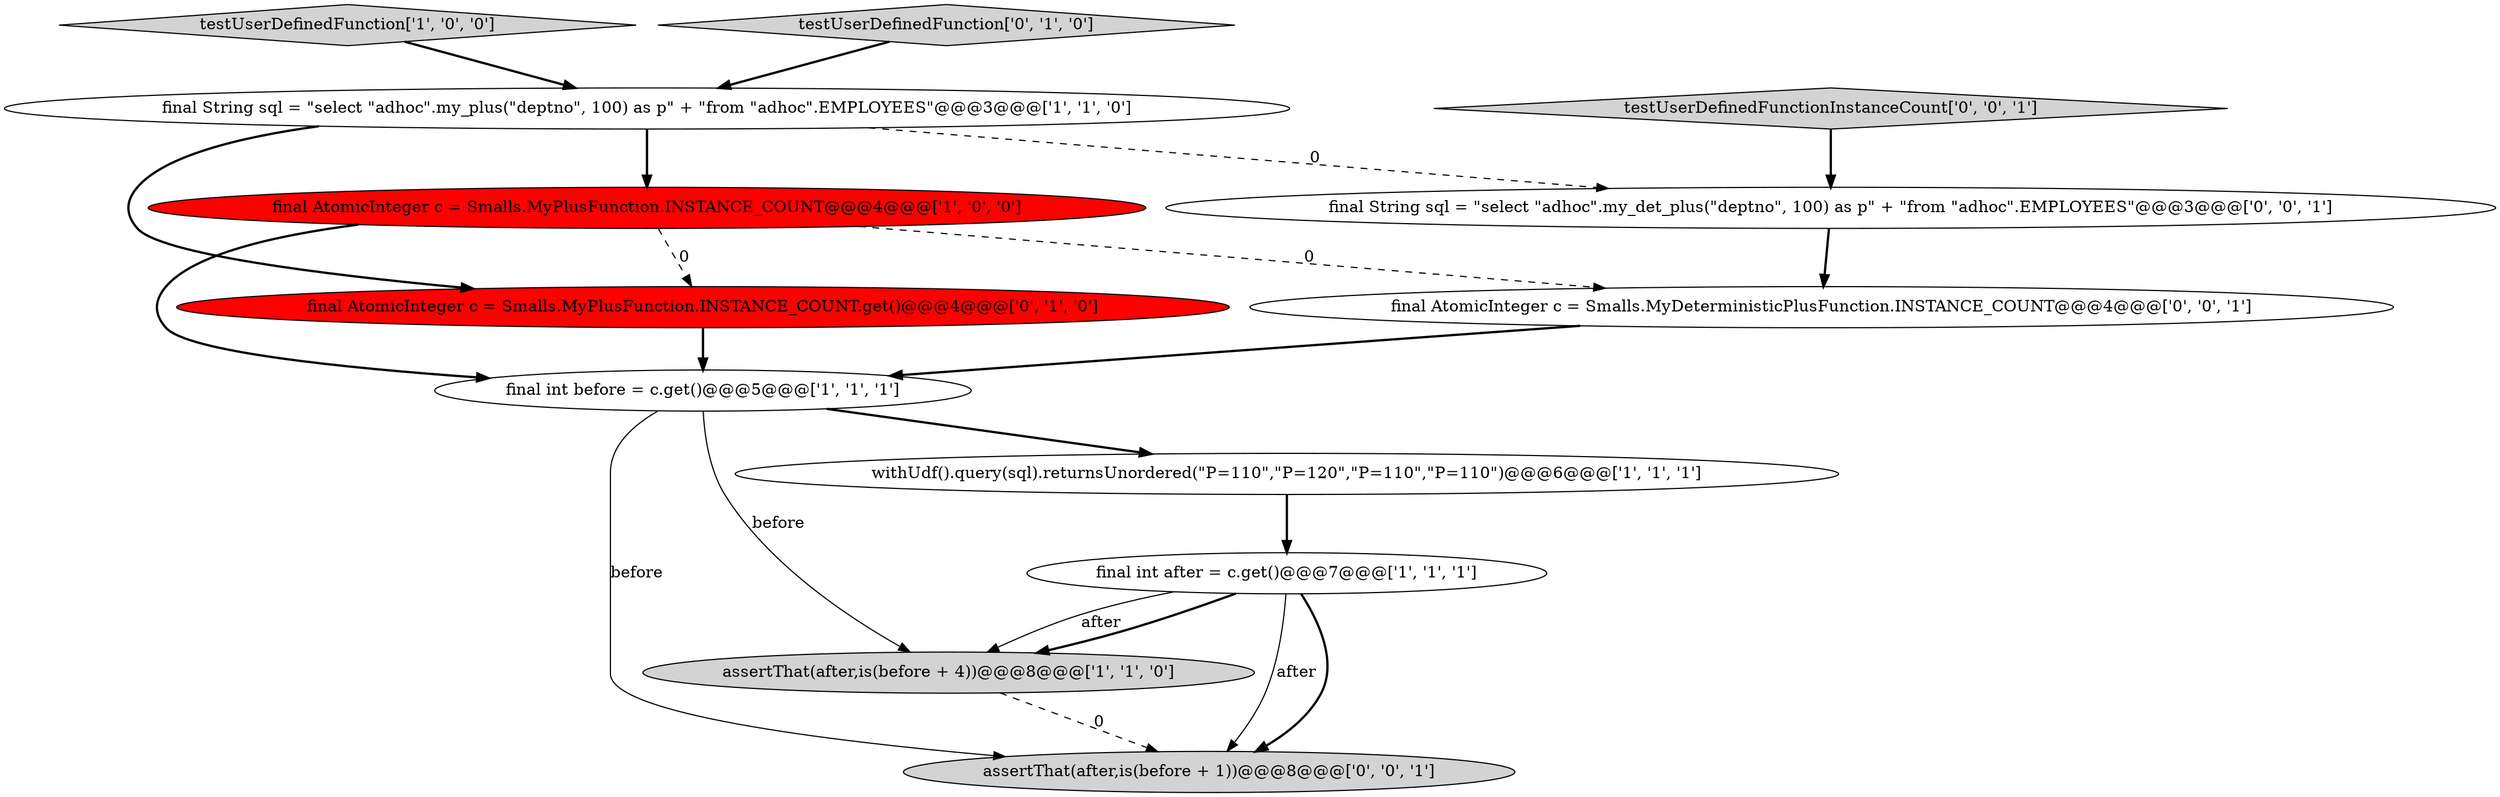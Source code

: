 digraph {
10 [style = filled, label = "assertThat(after,is(before + 1))@@@8@@@['0', '0', '1']", fillcolor = lightgray, shape = ellipse image = "AAA0AAABBB3BBB"];
3 [style = filled, label = "final AtomicInteger c = Smalls.MyPlusFunction.INSTANCE_COUNT@@@4@@@['1', '0', '0']", fillcolor = red, shape = ellipse image = "AAA1AAABBB1BBB"];
9 [style = filled, label = "testUserDefinedFunctionInstanceCount['0', '0', '1']", fillcolor = lightgray, shape = diamond image = "AAA0AAABBB3BBB"];
6 [style = filled, label = "testUserDefinedFunction['1', '0', '0']", fillcolor = lightgray, shape = diamond image = "AAA0AAABBB1BBB"];
8 [style = filled, label = "final AtomicInteger c = Smalls.MyPlusFunction.INSTANCE_COUNT.get()@@@4@@@['0', '1', '0']", fillcolor = red, shape = ellipse image = "AAA1AAABBB2BBB"];
1 [style = filled, label = "final int after = c.get()@@@7@@@['1', '1', '1']", fillcolor = white, shape = ellipse image = "AAA0AAABBB1BBB"];
0 [style = filled, label = "final String sql = \"select \"adhoc\".my_plus(\"deptno\", 100) as p\" + \"from \"adhoc\".EMPLOYEES\"@@@3@@@['1', '1', '0']", fillcolor = white, shape = ellipse image = "AAA0AAABBB1BBB"];
12 [style = filled, label = "final String sql = \"select \"adhoc\".my_det_plus(\"deptno\", 100) as p\" + \"from \"adhoc\".EMPLOYEES\"@@@3@@@['0', '0', '1']", fillcolor = white, shape = ellipse image = "AAA0AAABBB3BBB"];
5 [style = filled, label = "final int before = c.get()@@@5@@@['1', '1', '1']", fillcolor = white, shape = ellipse image = "AAA0AAABBB1BBB"];
2 [style = filled, label = "withUdf().query(sql).returnsUnordered(\"P=110\",\"P=120\",\"P=110\",\"P=110\")@@@6@@@['1', '1', '1']", fillcolor = white, shape = ellipse image = "AAA0AAABBB1BBB"];
4 [style = filled, label = "assertThat(after,is(before + 4))@@@8@@@['1', '1', '0']", fillcolor = lightgray, shape = ellipse image = "AAA0AAABBB1BBB"];
7 [style = filled, label = "testUserDefinedFunction['0', '1', '0']", fillcolor = lightgray, shape = diamond image = "AAA0AAABBB2BBB"];
11 [style = filled, label = "final AtomicInteger c = Smalls.MyDeterministicPlusFunction.INSTANCE_COUNT@@@4@@@['0', '0', '1']", fillcolor = white, shape = ellipse image = "AAA0AAABBB3BBB"];
0->3 [style = bold, label=""];
1->4 [style = solid, label="after"];
1->4 [style = bold, label=""];
5->4 [style = solid, label="before"];
2->1 [style = bold, label=""];
12->11 [style = bold, label=""];
7->0 [style = bold, label=""];
6->0 [style = bold, label=""];
0->12 [style = dashed, label="0"];
1->10 [style = solid, label="after"];
11->5 [style = bold, label=""];
5->2 [style = bold, label=""];
3->5 [style = bold, label=""];
8->5 [style = bold, label=""];
0->8 [style = bold, label=""];
5->10 [style = solid, label="before"];
3->8 [style = dashed, label="0"];
9->12 [style = bold, label=""];
4->10 [style = dashed, label="0"];
1->10 [style = bold, label=""];
3->11 [style = dashed, label="0"];
}
